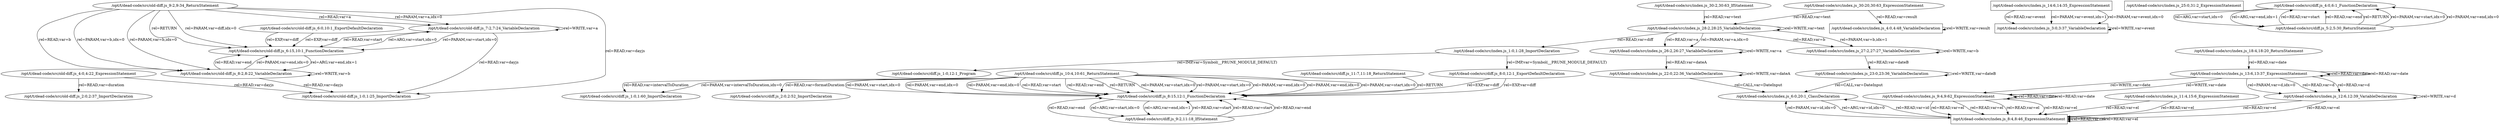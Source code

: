 digraph { "/opt/t/dead-code/src/old-diff.js_1:0,1:25_ImportDeclaration"[shape=oval];"/opt/t/dead-code/src/old-diff.js_2:0,2:37_ImportDeclaration"[shape=oval];"/opt/t/dead-code/src/old-diff.js_4:0,4:22_ExpressionStatement"[shape=oval];"/opt/t/dead-code/src/old-diff.js_6:0,10:1_ExportDefaultDeclaration"[shape=oval];"/opt/t/dead-code/src/old-diff.js_6:15,10:1_FunctionDeclaration"[shape=oval];"/opt/t/dead-code/src/old-diff.js_7:2,7:24_VariableDeclaration"[shape=oval];"/opt/t/dead-code/src/old-diff.js_8:2,8:22_VariableDeclaration"[shape=oval];"/opt/t/dead-code/src/old-diff.js_9:2,9:34_ReturnStatement"[shape=oval];"/opt/t/dead-code/src/index.js_1:0,1:28_ImportDeclaration"[shape=oval];"/opt/t/dead-code/src/index.js_3:0,3:37_VariableDeclaration"[shape=box];"/opt/t/dead-code/src/index.js_4:0,4:48_VariableDeclaration"[shape=box];"/opt/t/dead-code/src/index.js_6:0,20:1_ClassDeclaration"[shape=oval];"/opt/t/dead-code/src/index.js_8:4,8:46_ExpressionStatement"[shape=box];"/opt/t/dead-code/src/index.js_9:4,9:62_ExpressionStatement"[shape=oval];"/opt/t/dead-code/src/index.js_11:4,15:6_ExpressionStatement"[shape=oval];"/opt/t/dead-code/src/index.js_12:6,12:39_VariableDeclaration"[shape=oval];"/opt/t/dead-code/src/index.js_13:6,13:37_ExpressionStatement"[shape=oval];"/opt/t/dead-code/src/index.js_14:6,14:35_ExpressionStatement"[shape=box];"/opt/t/dead-code/src/index.js_18:4,18:20_ReturnStatement"[shape=oval];"/opt/t/dead-code/src/index.js_22:0,22:36_VariableDeclaration"[shape=oval];"/opt/t/dead-code/src/index.js_23:0,23:36_VariableDeclaration"[shape=oval];"/opt/t/dead-code/src/index.js_25:0,31:2_ExpressionStatement"[shape=box];"/opt/t/dead-code/src/index.js_26:2,26:27_VariableDeclaration"[shape=oval];"/opt/t/dead-code/src/index.js_27:2,27:27_VariableDeclaration"[shape=oval];"/opt/t/dead-code/src/index.js_28:2,28:25_VariableDeclaration"[shape=oval];"/opt/t/dead-code/src/index.js_30:2,30:63_IfStatement"[shape=oval];"/opt/t/dead-code/src/index.js_30:20,30:63_ExpressionStatement"[shape=oval];"/opt/t/dead-code/src/diff.js_1:0,1:60_ImportDeclaration"[shape=oval];"/opt/t/dead-code/src/diff.js_2:0,2:52_ImportDeclaration"[shape=oval];"/opt/t/dead-code/src/diff.js_4:0,6:1_FunctionDeclaration"[shape=oval];"/opt/t/dead-code/src/diff.js_5:2,5:30_ReturnStatement"[shape=oval];"/opt/t/dead-code/src/diff.js_8:0,12:1_ExportDefaultDeclaration"[shape=oval];"/opt/t/dead-code/src/diff.js_8:15,12:1_FunctionDeclaration"[shape=oval];"/opt/t/dead-code/src/diff.js_9:2,11:18_IfStatement"[shape=oval];"/opt/t/dead-code/src/diff.js_10:4,10:61_ReturnStatement"[shape=oval];"/opt/t/dead-code/src/diff.js_11:7,11:18_ReturnStatement"[shape=oval]; "/opt/t/dead-code/src/index.js_1:0,1:28_ImportDeclaration" -> "/opt/t/dead-code/src/diff.js_1:0,12:1_Program" [label="rel=IMP,var=Symbol(__PRUNE_MODULE_DEFAULT)"];"/opt/t/dead-code/src/index.js_1:0,1:28_ImportDeclaration" -> "/opt/t/dead-code/src/diff.js_8:0,12:1_ExportDefaultDeclaration" [label="rel=IMP,var=Symbol(__PRUNE_MODULE_DEFAULT)"];"/opt/t/dead-code/src/old-diff.js_4:0,4:22_ExpressionStatement" -> "/opt/t/dead-code/src/old-diff.js_1:0,1:25_ImportDeclaration" [label="rel=READ,var=dayjs"];"/opt/t/dead-code/src/old-diff.js_4:0,4:22_ExpressionStatement" -> "/opt/t/dead-code/src/old-diff.js_2:0,2:37_ImportDeclaration" [label="rel=READ,var=duration"];"/opt/t/dead-code/src/old-diff.js_7:2,7:24_VariableDeclaration" -> "/opt/t/dead-code/src/old-diff.js_7:2,7:24_VariableDeclaration" [label="rel=WRITE,var=a"];"/opt/t/dead-code/src/old-diff.js_7:2,7:24_VariableDeclaration" -> "/opt/t/dead-code/src/old-diff.js_1:0,1:25_ImportDeclaration" [label="rel=READ,var=dayjs"];"/opt/t/dead-code/src/old-diff.js_7:2,7:24_VariableDeclaration" -> "/opt/t/dead-code/src/old-diff.js_6:15,10:1_FunctionDeclaration" [label="rel=READ,var=start"];"/opt/t/dead-code/src/old-diff.js_8:2,8:22_VariableDeclaration" -> "/opt/t/dead-code/src/old-diff.js_8:2,8:22_VariableDeclaration" [label="rel=WRITE,var=b"];"/opt/t/dead-code/src/old-diff.js_8:2,8:22_VariableDeclaration" -> "/opt/t/dead-code/src/old-diff.js_1:0,1:25_ImportDeclaration" [label="rel=READ,var=dayjs"];"/opt/t/dead-code/src/old-diff.js_8:2,8:22_VariableDeclaration" -> "/opt/t/dead-code/src/old-diff.js_6:15,10:1_FunctionDeclaration" [label="rel=READ,var=end"];"/opt/t/dead-code/src/old-diff.js_9:2,9:34_ReturnStatement" -> "/opt/t/dead-code/src/old-diff.js_1:0,1:25_ImportDeclaration" [label="rel=READ,var=dayjs"];"/opt/t/dead-code/src/old-diff.js_9:2,9:34_ReturnStatement" -> "/opt/t/dead-code/src/old-diff.js_7:2,7:24_VariableDeclaration" [label="rel=READ,var=a"];"/opt/t/dead-code/src/old-diff.js_9:2,9:34_ReturnStatement" -> "/opt/t/dead-code/src/old-diff.js_8:2,8:22_VariableDeclaration" [label="rel=READ,var=b"];"/opt/t/dead-code/src/old-diff.js_6:15,10:1_FunctionDeclaration" -> "/opt/t/dead-code/src/old-diff.js_7:2,7:24_VariableDeclaration" [label="rel=ARG,var=start,idx=0"];"/opt/t/dead-code/src/old-diff.js_6:15,10:1_FunctionDeclaration" -> "/opt/t/dead-code/src/old-diff.js_8:2,8:22_VariableDeclaration" [label="rel=ARG,var=end,idx=1"];"/opt/t/dead-code/src/old-diff.js_7:2,7:24_VariableDeclaration" -> "/opt/t/dead-code/src/old-diff.js_6:15,10:1_FunctionDeclaration" [label="rel=PARAM,var=start,idx=0"];"/opt/t/dead-code/src/old-diff.js_8:2,8:22_VariableDeclaration" -> "/opt/t/dead-code/src/old-diff.js_6:15,10:1_FunctionDeclaration" [label="rel=PARAM,var=end,idx=0"];"/opt/t/dead-code/src/old-diff.js_9:2,9:34_ReturnStatement" -> "/opt/t/dead-code/src/old-diff.js_6:15,10:1_FunctionDeclaration" [label="rel=RETURN"];"/opt/t/dead-code/src/old-diff.js_9:2,9:34_ReturnStatement" -> "/opt/t/dead-code/src/old-diff.js_7:2,7:24_VariableDeclaration" [label="rel=PARAM,var=a,idx=0"];"/opt/t/dead-code/src/old-diff.js_9:2,9:34_ReturnStatement" -> "/opt/t/dead-code/src/old-diff.js_6:15,10:1_FunctionDeclaration" [label="rel=PARAM,var=diff,idx=0"];"/opt/t/dead-code/src/old-diff.js_9:2,9:34_ReturnStatement" -> "/opt/t/dead-code/src/old-diff.js_8:2,8:22_VariableDeclaration" [label="rel=PARAM,var=b,idx=0"];"/opt/t/dead-code/src/old-diff.js_9:2,9:34_ReturnStatement" -> "/opt/t/dead-code/src/old-diff.js_8:2,8:22_VariableDeclaration" [label="rel=PARAM,var=b,idx=0"];"/opt/t/dead-code/src/old-diff.js_6:0,10:1_ExportDefaultDeclaration" -> "/opt/t/dead-code/src/old-diff.js_6:15,10:1_FunctionDeclaration" [label="rel=EXP,var=diff"];"/opt/t/dead-code/src/old-diff.js_6:0,10:1_ExportDefaultDeclaration" -> "/opt/t/dead-code/src/old-diff.js_6:15,10:1_FunctionDeclaration" [label="rel=EXP,var=diff"];"/opt/t/dead-code/src/index.js_3:0,3:37_VariableDeclaration" -> "/opt/t/dead-code/src/index.js_3:0,3:37_VariableDeclaration" [label="rel=WRITE,var=event"];"/opt/t/dead-code/src/index.js_4:0,4:48_VariableDeclaration" -> "/opt/t/dead-code/src/index.js_4:0,4:48_VariableDeclaration" [label="rel=WRITE,var=result"];"/opt/t/dead-code/src/index.js_22:0,22:36_VariableDeclaration" -> "/opt/t/dead-code/src/index.js_22:0,22:36_VariableDeclaration" [label="rel=WRITE,var=dateA"];"/opt/t/dead-code/src/index.js_22:0,22:36_VariableDeclaration" -> "/opt/t/dead-code/src/index.js_6:0,20:1_ClassDeclaration" [label="rel=CALL,var=DateInput"];"/opt/t/dead-code/src/index.js_23:0,23:36_VariableDeclaration" -> "/opt/t/dead-code/src/index.js_23:0,23:36_VariableDeclaration" [label="rel=WRITE,var=dateB"];"/opt/t/dead-code/src/index.js_23:0,23:36_VariableDeclaration" -> "/opt/t/dead-code/src/index.js_6:0,20:1_ClassDeclaration" [label="rel=CALL,var=DateInput"];"/opt/t/dead-code/src/index.js_8:4,8:46_ExpressionStatement" -> "/opt/t/dead-code/src/index.js_6:0,20:1_ClassDeclaration" [label="rel=READ,var=id"];"/opt/t/dead-code/src/index.js_12:6,12:39_VariableDeclaration" -> "/opt/t/dead-code/src/index.js_12:6,12:39_VariableDeclaration" [label="rel=WRITE,var=d"];"/opt/t/dead-code/src/index.js_13:6,13:37_ExpressionStatement" -> "/opt/t/dead-code/src/index.js_12:6,12:39_VariableDeclaration" [label="rel=READ,var=d"];"/opt/t/dead-code/src/index.js_13:6,13:37_ExpressionStatement" -> "/opt/t/dead-code/src/index.js_12:6,12:39_VariableDeclaration" [label="rel=READ,var=d"];"/opt/t/dead-code/src/index.js_14:6,14:35_ExpressionStatement" -> "/opt/t/dead-code/src/index.js_3:0,3:37_VariableDeclaration" [label="rel=READ,var=event"];"/opt/t/dead-code/src/index.js_26:2,26:27_VariableDeclaration" -> "/opt/t/dead-code/src/index.js_26:2,26:27_VariableDeclaration" [label="rel=WRITE,var=a"];"/opt/t/dead-code/src/index.js_26:2,26:27_VariableDeclaration" -> "/opt/t/dead-code/src/index.js_22:0,22:36_VariableDeclaration" [label="rel=READ,var=dateA"];"/opt/t/dead-code/src/index.js_27:2,27:27_VariableDeclaration" -> "/opt/t/dead-code/src/index.js_27:2,27:27_VariableDeclaration" [label="rel=WRITE,var=b"];"/opt/t/dead-code/src/index.js_27:2,27:27_VariableDeclaration" -> "/opt/t/dead-code/src/index.js_23:0,23:36_VariableDeclaration" [label="rel=READ,var=dateB"];"/opt/t/dead-code/src/index.js_28:2,28:25_VariableDeclaration" -> "/opt/t/dead-code/src/index.js_28:2,28:25_VariableDeclaration" [label="rel=WRITE,var=text"];"/opt/t/dead-code/src/index.js_28:2,28:25_VariableDeclaration" -> "/opt/t/dead-code/src/index.js_1:0,1:28_ImportDeclaration" [label="rel=READ,var=diff"];"/opt/t/dead-code/src/index.js_28:2,28:25_VariableDeclaration" -> "/opt/t/dead-code/src/index.js_26:2,26:27_VariableDeclaration" [label="rel=READ,var=a"];"/opt/t/dead-code/src/index.js_28:2,28:25_VariableDeclaration" -> "/opt/t/dead-code/src/index.js_27:2,27:27_VariableDeclaration" [label="rel=READ,var=b"];"/opt/t/dead-code/src/index.js_30:2,30:63_IfStatement" -> "/opt/t/dead-code/src/index.js_28:2,28:25_VariableDeclaration" [label="rel=READ,var=text"];"/opt/t/dead-code/src/index.js_30:20,30:63_ExpressionStatement" -> "/opt/t/dead-code/src/index.js_4:0,4:48_VariableDeclaration" [label="rel=READ,var=result"];"/opt/t/dead-code/src/index.js_30:20,30:63_ExpressionStatement" -> "/opt/t/dead-code/src/index.js_28:2,28:25_VariableDeclaration" [label="rel=READ,var=text"];"/opt/t/dead-code/src/index.js_8:4,8:46_ExpressionStatement" -> "/opt/t/dead-code/src/index.js_8:4,8:46_ExpressionStatement" [label="rel=READ,var=el"];"/opt/t/dead-code/src/index.js_9:4,9:62_ExpressionStatement" -> "/opt/t/dead-code/src/index.js_9:4,9:62_ExpressionStatement" [label="rel=READ,var=date"];"/opt/t/dead-code/src/index.js_9:4,9:62_ExpressionStatement" -> "/opt/t/dead-code/src/index.js_8:4,8:46_ExpressionStatement" [label="rel=READ,var=el"];"/opt/t/dead-code/src/index.js_9:4,9:62_ExpressionStatement" -> "/opt/t/dead-code/src/index.js_8:4,8:46_ExpressionStatement" [label="rel=READ,var=el"];"/opt/t/dead-code/src/index.js_11:4,15:6_ExpressionStatement" -> "/opt/t/dead-code/src/index.js_8:4,8:46_ExpressionStatement" [label="rel=READ,var=el"];"/opt/t/dead-code/src/index.js_12:6,12:39_VariableDeclaration" -> "/opt/t/dead-code/src/index.js_8:4,8:46_ExpressionStatement" [label="rel=READ,var=el"];"/opt/t/dead-code/src/index.js_13:6,13:37_ExpressionStatement" -> "/opt/t/dead-code/src/index.js_9:4,9:62_ExpressionStatement" [label="rel=WRITE,var=date"];"/opt/t/dead-code/src/index.js_13:6,13:37_ExpressionStatement" -> "/opt/t/dead-code/src/index.js_13:6,13:37_ExpressionStatement" [label="rel=READ,var=date"];"/opt/t/dead-code/src/index.js_18:4,18:20_ReturnStatement" -> "/opt/t/dead-code/src/index.js_13:6,13:37_ExpressionStatement" [label="rel=READ,var=date"];"/opt/t/dead-code/src/index.js_8:4,8:46_ExpressionStatement" -> "/opt/t/dead-code/src/index.js_8:4,8:46_ExpressionStatement" [label="rel=READ,var=el"];"/opt/t/dead-code/src/index.js_9:4,9:62_ExpressionStatement" -> "/opt/t/dead-code/src/index.js_9:4,9:62_ExpressionStatement" [label="rel=READ,var=date"];"/opt/t/dead-code/src/index.js_9:4,9:62_ExpressionStatement" -> "/opt/t/dead-code/src/index.js_8:4,8:46_ExpressionStatement" [label="rel=READ,var=el"];"/opt/t/dead-code/src/index.js_9:4,9:62_ExpressionStatement" -> "/opt/t/dead-code/src/index.js_8:4,8:46_ExpressionStatement" [label="rel=READ,var=el"];"/opt/t/dead-code/src/index.js_11:4,15:6_ExpressionStatement" -> "/opt/t/dead-code/src/index.js_8:4,8:46_ExpressionStatement" [label="rel=READ,var=el"];"/opt/t/dead-code/src/index.js_12:6,12:39_VariableDeclaration" -> "/opt/t/dead-code/src/index.js_8:4,8:46_ExpressionStatement" [label="rel=READ,var=el"];"/opt/t/dead-code/src/index.js_13:6,13:37_ExpressionStatement" -> "/opt/t/dead-code/src/index.js_9:4,9:62_ExpressionStatement" [label="rel=WRITE,var=date"];"/opt/t/dead-code/src/index.js_13:6,13:37_ExpressionStatement" -> "/opt/t/dead-code/src/index.js_13:6,13:37_ExpressionStatement" [label="rel=READ,var=date"];"/opt/t/dead-code/src/index.js_6:0,20:1_ClassDeclaration" -> "/opt/t/dead-code/src/index.js_8:4,8:46_ExpressionStatement" [label="rel=ARG,var=id,idx=0"];"/opt/t/dead-code/src/index.js_8:4,8:46_ExpressionStatement" -> "/opt/t/dead-code/src/index.js_6:0,20:1_ClassDeclaration" [label="rel=PARAM,var=id,idx=0"];"/opt/t/dead-code/src/index.js_14:6,14:35_ExpressionStatement" -> "/opt/t/dead-code/src/index.js_3:0,3:37_VariableDeclaration" [label="rel=PARAM,var=event,idx=1"];"/opt/t/dead-code/src/index.js_13:6,13:37_ExpressionStatement" -> "/opt/t/dead-code/src/index.js_12:6,12:39_VariableDeclaration" [label="rel=PARAM,var=d,idx=0"];"/opt/t/dead-code/src/index.js_14:6,14:35_ExpressionStatement" -> "/opt/t/dead-code/src/index.js_3:0,3:37_VariableDeclaration" [label="rel=PARAM,var=event,idx=0"];"/opt/t/dead-code/src/index.js_28:2,28:25_VariableDeclaration" -> "/opt/t/dead-code/src/index.js_26:2,26:27_VariableDeclaration" [label="rel=PARAM,var=a,idx=0"];"/opt/t/dead-code/src/index.js_28:2,28:25_VariableDeclaration" -> "/opt/t/dead-code/src/index.js_27:2,27:27_VariableDeclaration" [label="rel=PARAM,var=b,idx=1"];"/opt/t/dead-code/src/diff.js_5:2,5:30_ReturnStatement" -> "/opt/t/dead-code/src/diff.js_4:0,6:1_FunctionDeclaration" [label="rel=READ,var=start"];"/opt/t/dead-code/src/diff.js_5:2,5:30_ReturnStatement" -> "/opt/t/dead-code/src/diff.js_4:0,6:1_FunctionDeclaration" [label="rel=READ,var=end"];"/opt/t/dead-code/src/diff.js_9:2,11:18_IfStatement" -> "/opt/t/dead-code/src/diff.js_8:15,12:1_FunctionDeclaration" [label="rel=READ,var=start"];"/opt/t/dead-code/src/diff.js_9:2,11:18_IfStatement" -> "/opt/t/dead-code/src/diff.js_8:15,12:1_FunctionDeclaration" [label="rel=READ,var=start"];"/opt/t/dead-code/src/diff.js_9:2,11:18_IfStatement" -> "/opt/t/dead-code/src/diff.js_8:15,12:1_FunctionDeclaration" [label="rel=READ,var=end"];"/opt/t/dead-code/src/diff.js_9:2,11:18_IfStatement" -> "/opt/t/dead-code/src/diff.js_8:15,12:1_FunctionDeclaration" [label="rel=READ,var=end"];"/opt/t/dead-code/src/diff.js_10:4,10:61_ReturnStatement" -> "/opt/t/dead-code/src/diff.js_2:0,2:52_ImportDeclaration" [label="rel=READ,var=formatDuration"];"/opt/t/dead-code/src/diff.js_10:4,10:61_ReturnStatement" -> "/opt/t/dead-code/src/diff.js_1:0,1:60_ImportDeclaration" [label="rel=READ,var=intervalToDuration"];"/opt/t/dead-code/src/diff.js_10:4,10:61_ReturnStatement" -> "/opt/t/dead-code/src/diff.js_8:15,12:1_FunctionDeclaration" [label="rel=READ,var=start"];"/opt/t/dead-code/src/diff.js_10:4,10:61_ReturnStatement" -> "/opt/t/dead-code/src/diff.js_8:15,12:1_FunctionDeclaration" [label="rel=READ,var=end"];"/opt/t/dead-code/src/diff.js_4:0,6:1_FunctionDeclaration" -> "/opt/t/dead-code/src/diff.js_5:2,5:30_ReturnStatement" [label="rel=ARG,var=start,idx=0"];"/opt/t/dead-code/src/diff.js_4:0,6:1_FunctionDeclaration" -> "/opt/t/dead-code/src/diff.js_5:2,5:30_ReturnStatement" [label="rel=ARG,var=end,idx=1"];"/opt/t/dead-code/src/diff.js_5:2,5:30_ReturnStatement" -> "/opt/t/dead-code/src/diff.js_4:0,6:1_FunctionDeclaration" [label="rel=RETURN"];"/opt/t/dead-code/src/diff.js_5:2,5:30_ReturnStatement" -> "/opt/t/dead-code/src/diff.js_4:0,6:1_FunctionDeclaration" [label="rel=PARAM,var=start,idx=0"];"/opt/t/dead-code/src/diff.js_5:2,5:30_ReturnStatement" -> "/opt/t/dead-code/src/diff.js_4:0,6:1_FunctionDeclaration" [label="rel=PARAM,var=end,idx=0"];"/opt/t/dead-code/src/diff.js_8:15,12:1_FunctionDeclaration" -> "/opt/t/dead-code/src/diff.js_9:2,11:18_IfStatement" [label="rel=ARG,var=start,idx=0"];"/opt/t/dead-code/src/diff.js_8:15,12:1_FunctionDeclaration" -> "/opt/t/dead-code/src/diff.js_9:2,11:18_IfStatement" [label="rel=ARG,var=end,idx=1"];"/opt/t/dead-code/src/diff.js_10:4,10:61_ReturnStatement" -> "/opt/t/dead-code/src/diff.js_8:15,12:1_FunctionDeclaration" [label="rel=RETURN"];"/opt/t/dead-code/src/diff.js_10:4,10:61_ReturnStatement" -> "/opt/t/dead-code/src/diff.js_1:0,1:60_ImportDeclaration" [label="rel=PARAM,var=intervalToDuration,idx=0"];"/opt/t/dead-code/src/diff.js_10:4,10:61_ReturnStatement" -> "/opt/t/dead-code/src/diff.js_8:15,12:1_FunctionDeclaration" [label="rel=PARAM,var=start,idx=0"];"/opt/t/dead-code/src/diff.js_10:4,10:61_ReturnStatement" -> "/opt/t/dead-code/src/diff.js_8:15,12:1_FunctionDeclaration" [label="rel=PARAM,var=start,idx=0"];"/opt/t/dead-code/src/diff.js_10:4,10:61_ReturnStatement" -> "/opt/t/dead-code/src/diff.js_8:15,12:1_FunctionDeclaration" [label="rel=PARAM,var=end,idx=0"];"/opt/t/dead-code/src/diff.js_10:4,10:61_ReturnStatement" -> "/opt/t/dead-code/src/diff.js_8:15,12:1_FunctionDeclaration" [label="rel=PARAM,var=end,idx=0"];"/opt/t/dead-code/src/diff.js_10:4,10:61_ReturnStatement" -> "/opt/t/dead-code/src/diff.js_8:15,12:1_FunctionDeclaration" [label="rel=PARAM,var=start,idx=0"];"/opt/t/dead-code/src/diff.js_10:4,10:61_ReturnStatement" -> "/opt/t/dead-code/src/diff.js_8:15,12:1_FunctionDeclaration" [label="rel=PARAM,var=start,idx=0"];"/opt/t/dead-code/src/diff.js_10:4,10:61_ReturnStatement" -> "/opt/t/dead-code/src/diff.js_8:15,12:1_FunctionDeclaration" [label="rel=PARAM,var=end,idx=0"];"/opt/t/dead-code/src/diff.js_10:4,10:61_ReturnStatement" -> "/opt/t/dead-code/src/diff.js_8:15,12:1_FunctionDeclaration" [label="rel=PARAM,var=end,idx=0"];"/opt/t/dead-code/src/diff.js_11:7,11:18_ReturnStatement" -> "/opt/t/dead-code/src/diff.js_8:15,12:1_FunctionDeclaration" [label="rel=RETURN"];"/opt/t/dead-code/src/diff.js_8:0,12:1_ExportDefaultDeclaration" -> "/opt/t/dead-code/src/diff.js_8:15,12:1_FunctionDeclaration" [label="rel=EXP,var=diff"];"/opt/t/dead-code/src/diff.js_8:0,12:1_ExportDefaultDeclaration" -> "/opt/t/dead-code/src/diff.js_8:15,12:1_FunctionDeclaration" [label="rel=EXP,var=diff"] }
